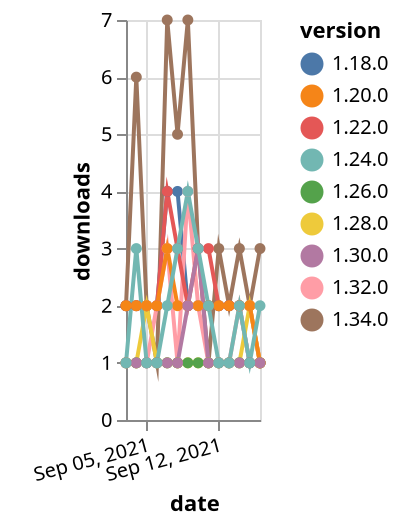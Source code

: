 {"$schema": "https://vega.github.io/schema/vega-lite/v5.json", "description": "A simple bar chart with embedded data.", "data": {"values": [{"date": "2021-09-03", "total": 235, "delta": 2, "version": "1.34.0"}, {"date": "2021-09-04", "total": 241, "delta": 6, "version": "1.34.0"}, {"date": "2021-09-05", "total": 243, "delta": 2, "version": "1.34.0"}, {"date": "2021-09-06", "total": 244, "delta": 1, "version": "1.34.0"}, {"date": "2021-09-07", "total": 251, "delta": 7, "version": "1.34.0"}, {"date": "2021-09-08", "total": 256, "delta": 5, "version": "1.34.0"}, {"date": "2021-09-09", "total": 263, "delta": 7, "version": "1.34.0"}, {"date": "2021-09-10", "total": 266, "delta": 3, "version": "1.34.0"}, {"date": "2021-09-11", "total": 267, "delta": 1, "version": "1.34.0"}, {"date": "2021-09-12", "total": 270, "delta": 3, "version": "1.34.0"}, {"date": "2021-09-13", "total": 272, "delta": 2, "version": "1.34.0"}, {"date": "2021-09-14", "total": 275, "delta": 3, "version": "1.34.0"}, {"date": "2021-09-15", "total": 277, "delta": 2, "version": "1.34.0"}, {"date": "2021-09-16", "total": 280, "delta": 3, "version": "1.34.0"}, {"date": "2021-09-03", "total": 4386, "delta": 2, "version": "1.18.0"}, {"date": "2021-09-04", "total": 4388, "delta": 2, "version": "1.18.0"}, {"date": "2021-09-05", "total": 4390, "delta": 2, "version": "1.18.0"}, {"date": "2021-09-06", "total": 4392, "delta": 2, "version": "1.18.0"}, {"date": "2021-09-07", "total": 4396, "delta": 4, "version": "1.18.0"}, {"date": "2021-09-08", "total": 4400, "delta": 4, "version": "1.18.0"}, {"date": "2021-09-09", "total": 4402, "delta": 2, "version": "1.18.0"}, {"date": "2021-09-10", "total": 4404, "delta": 2, "version": "1.18.0"}, {"date": "2021-09-11", "total": 4406, "delta": 2, "version": "1.18.0"}, {"date": "2021-09-12", "total": 4408, "delta": 2, "version": "1.18.0"}, {"date": "2021-09-13", "total": 4410, "delta": 2, "version": "1.18.0"}, {"date": "2021-09-14", "total": 4412, "delta": 2, "version": "1.18.0"}, {"date": "2021-09-15", "total": 4413, "delta": 1, "version": "1.18.0"}, {"date": "2021-09-16", "total": 4414, "delta": 1, "version": "1.18.0"}, {"date": "2021-09-03", "total": 504, "delta": 1, "version": "1.32.0"}, {"date": "2021-09-04", "total": 505, "delta": 1, "version": "1.32.0"}, {"date": "2021-09-05", "total": 506, "delta": 1, "version": "1.32.0"}, {"date": "2021-09-06", "total": 508, "delta": 2, "version": "1.32.0"}, {"date": "2021-09-07", "total": 511, "delta": 3, "version": "1.32.0"}, {"date": "2021-09-08", "total": 512, "delta": 1, "version": "1.32.0"}, {"date": "2021-09-09", "total": 516, "delta": 4, "version": "1.32.0"}, {"date": "2021-09-10", "total": 518, "delta": 2, "version": "1.32.0"}, {"date": "2021-09-11", "total": 519, "delta": 1, "version": "1.32.0"}, {"date": "2021-09-12", "total": 520, "delta": 1, "version": "1.32.0"}, {"date": "2021-09-13", "total": 521, "delta": 1, "version": "1.32.0"}, {"date": "2021-09-14", "total": 523, "delta": 2, "version": "1.32.0"}, {"date": "2021-09-15", "total": 524, "delta": 1, "version": "1.32.0"}, {"date": "2021-09-16", "total": 525, "delta": 1, "version": "1.32.0"}, {"date": "2021-09-03", "total": 3418, "delta": 2, "version": "1.22.0"}, {"date": "2021-09-04", "total": 3420, "delta": 2, "version": "1.22.0"}, {"date": "2021-09-05", "total": 3422, "delta": 2, "version": "1.22.0"}, {"date": "2021-09-06", "total": 3424, "delta": 2, "version": "1.22.0"}, {"date": "2021-09-07", "total": 3428, "delta": 4, "version": "1.22.0"}, {"date": "2021-09-08", "total": 3431, "delta": 3, "version": "1.22.0"}, {"date": "2021-09-09", "total": 3433, "delta": 2, "version": "1.22.0"}, {"date": "2021-09-10", "total": 3436, "delta": 3, "version": "1.22.0"}, {"date": "2021-09-11", "total": 3439, "delta": 3, "version": "1.22.0"}, {"date": "2021-09-12", "total": 3441, "delta": 2, "version": "1.22.0"}, {"date": "2021-09-13", "total": 3443, "delta": 2, "version": "1.22.0"}, {"date": "2021-09-14", "total": 3445, "delta": 2, "version": "1.22.0"}, {"date": "2021-09-15", "total": 3447, "delta": 2, "version": "1.22.0"}, {"date": "2021-09-16", "total": 3448, "delta": 1, "version": "1.22.0"}, {"date": "2021-09-03", "total": 498, "delta": 1, "version": "1.28.0"}, {"date": "2021-09-04", "total": 499, "delta": 1, "version": "1.28.0"}, {"date": "2021-09-05", "total": 501, "delta": 2, "version": "1.28.0"}, {"date": "2021-09-06", "total": 502, "delta": 1, "version": "1.28.0"}, {"date": "2021-09-07", "total": 503, "delta": 1, "version": "1.28.0"}, {"date": "2021-09-08", "total": 504, "delta": 1, "version": "1.28.0"}, {"date": "2021-09-09", "total": 505, "delta": 1, "version": "1.28.0"}, {"date": "2021-09-10", "total": 506, "delta": 1, "version": "1.28.0"}, {"date": "2021-09-11", "total": 507, "delta": 1, "version": "1.28.0"}, {"date": "2021-09-12", "total": 508, "delta": 1, "version": "1.28.0"}, {"date": "2021-09-13", "total": 509, "delta": 1, "version": "1.28.0"}, {"date": "2021-09-14", "total": 510, "delta": 1, "version": "1.28.0"}, {"date": "2021-09-15", "total": 512, "delta": 2, "version": "1.28.0"}, {"date": "2021-09-16", "total": 513, "delta": 1, "version": "1.28.0"}, {"date": "2021-09-03", "total": 338, "delta": 1, "version": "1.26.0"}, {"date": "2021-09-04", "total": 339, "delta": 1, "version": "1.26.0"}, {"date": "2021-09-05", "total": 340, "delta": 1, "version": "1.26.0"}, {"date": "2021-09-06", "total": 341, "delta": 1, "version": "1.26.0"}, {"date": "2021-09-07", "total": 342, "delta": 1, "version": "1.26.0"}, {"date": "2021-09-08", "total": 343, "delta": 1, "version": "1.26.0"}, {"date": "2021-09-09", "total": 344, "delta": 1, "version": "1.26.0"}, {"date": "2021-09-10", "total": 345, "delta": 1, "version": "1.26.0"}, {"date": "2021-09-11", "total": 346, "delta": 1, "version": "1.26.0"}, {"date": "2021-09-12", "total": 347, "delta": 1, "version": "1.26.0"}, {"date": "2021-09-13", "total": 348, "delta": 1, "version": "1.26.0"}, {"date": "2021-09-14", "total": 349, "delta": 1, "version": "1.26.0"}, {"date": "2021-09-15", "total": 350, "delta": 1, "version": "1.26.0"}, {"date": "2021-09-16", "total": 351, "delta": 1, "version": "1.26.0"}, {"date": "2021-09-03", "total": 5247, "delta": 2, "version": "1.20.0"}, {"date": "2021-09-04", "total": 5249, "delta": 2, "version": "1.20.0"}, {"date": "2021-09-05", "total": 5251, "delta": 2, "version": "1.20.0"}, {"date": "2021-09-06", "total": 5253, "delta": 2, "version": "1.20.0"}, {"date": "2021-09-07", "total": 5256, "delta": 3, "version": "1.20.0"}, {"date": "2021-09-08", "total": 5258, "delta": 2, "version": "1.20.0"}, {"date": "2021-09-09", "total": 5260, "delta": 2, "version": "1.20.0"}, {"date": "2021-09-10", "total": 5262, "delta": 2, "version": "1.20.0"}, {"date": "2021-09-11", "total": 5264, "delta": 2, "version": "1.20.0"}, {"date": "2021-09-12", "total": 5266, "delta": 2, "version": "1.20.0"}, {"date": "2021-09-13", "total": 5268, "delta": 2, "version": "1.20.0"}, {"date": "2021-09-14", "total": 5270, "delta": 2, "version": "1.20.0"}, {"date": "2021-09-15", "total": 5272, "delta": 2, "version": "1.20.0"}, {"date": "2021-09-16", "total": 5273, "delta": 1, "version": "1.20.0"}, {"date": "2021-09-03", "total": 276, "delta": 1, "version": "1.30.0"}, {"date": "2021-09-04", "total": 277, "delta": 1, "version": "1.30.0"}, {"date": "2021-09-05", "total": 278, "delta": 1, "version": "1.30.0"}, {"date": "2021-09-06", "total": 279, "delta": 1, "version": "1.30.0"}, {"date": "2021-09-07", "total": 280, "delta": 1, "version": "1.30.0"}, {"date": "2021-09-08", "total": 281, "delta": 1, "version": "1.30.0"}, {"date": "2021-09-09", "total": 283, "delta": 2, "version": "1.30.0"}, {"date": "2021-09-10", "total": 286, "delta": 3, "version": "1.30.0"}, {"date": "2021-09-11", "total": 287, "delta": 1, "version": "1.30.0"}, {"date": "2021-09-12", "total": 288, "delta": 1, "version": "1.30.0"}, {"date": "2021-09-13", "total": 289, "delta": 1, "version": "1.30.0"}, {"date": "2021-09-14", "total": 290, "delta": 1, "version": "1.30.0"}, {"date": "2021-09-15", "total": 291, "delta": 1, "version": "1.30.0"}, {"date": "2021-09-16", "total": 292, "delta": 1, "version": "1.30.0"}, {"date": "2021-09-03", "total": 2625, "delta": 1, "version": "1.24.0"}, {"date": "2021-09-04", "total": 2628, "delta": 3, "version": "1.24.0"}, {"date": "2021-09-05", "total": 2629, "delta": 1, "version": "1.24.0"}, {"date": "2021-09-06", "total": 2630, "delta": 1, "version": "1.24.0"}, {"date": "2021-09-07", "total": 2632, "delta": 2, "version": "1.24.0"}, {"date": "2021-09-08", "total": 2635, "delta": 3, "version": "1.24.0"}, {"date": "2021-09-09", "total": 2639, "delta": 4, "version": "1.24.0"}, {"date": "2021-09-10", "total": 2642, "delta": 3, "version": "1.24.0"}, {"date": "2021-09-11", "total": 2644, "delta": 2, "version": "1.24.0"}, {"date": "2021-09-12", "total": 2645, "delta": 1, "version": "1.24.0"}, {"date": "2021-09-13", "total": 2646, "delta": 1, "version": "1.24.0"}, {"date": "2021-09-14", "total": 2648, "delta": 2, "version": "1.24.0"}, {"date": "2021-09-15", "total": 2649, "delta": 1, "version": "1.24.0"}, {"date": "2021-09-16", "total": 2651, "delta": 2, "version": "1.24.0"}]}, "width": "container", "mark": {"type": "line", "point": {"filled": true}}, "encoding": {"x": {"field": "date", "type": "temporal", "timeUnit": "yearmonthdate", "title": "date", "axis": {"labelAngle": -15}}, "y": {"field": "delta", "type": "quantitative", "title": "downloads"}, "color": {"field": "version", "type": "nominal"}, "tooltip": {"field": "delta"}}}